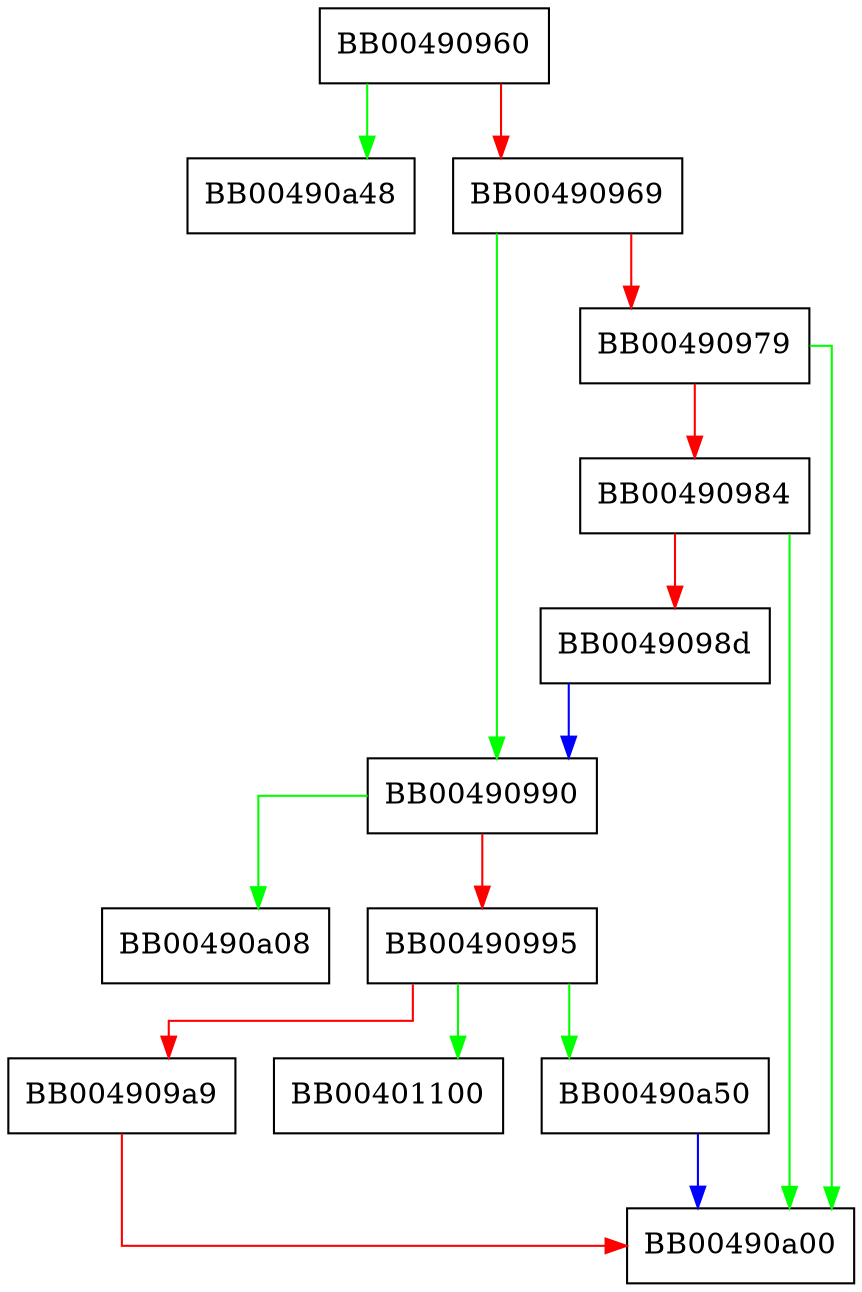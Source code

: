 digraph SSL_use_psk_identity_hint {
  node [shape="box"];
  graph [splines=ortho];
  BB00490960 -> BB00490a48 [color="green"];
  BB00490960 -> BB00490969 [color="red"];
  BB00490969 -> BB00490990 [color="green"];
  BB00490969 -> BB00490979 [color="red"];
  BB00490979 -> BB00490a00 [color="green"];
  BB00490979 -> BB00490984 [color="red"];
  BB00490984 -> BB00490a00 [color="green"];
  BB00490984 -> BB0049098d [color="red"];
  BB0049098d -> BB00490990 [color="blue"];
  BB00490990 -> BB00490a08 [color="green"];
  BB00490990 -> BB00490995 [color="red"];
  BB00490995 -> BB00401100 [color="green"];
  BB00490995 -> BB00490a50 [color="green"];
  BB00490995 -> BB004909a9 [color="red"];
  BB004909a9 -> BB00490a00 [color="red"];
  BB00490a50 -> BB00490a00 [color="blue"];
}